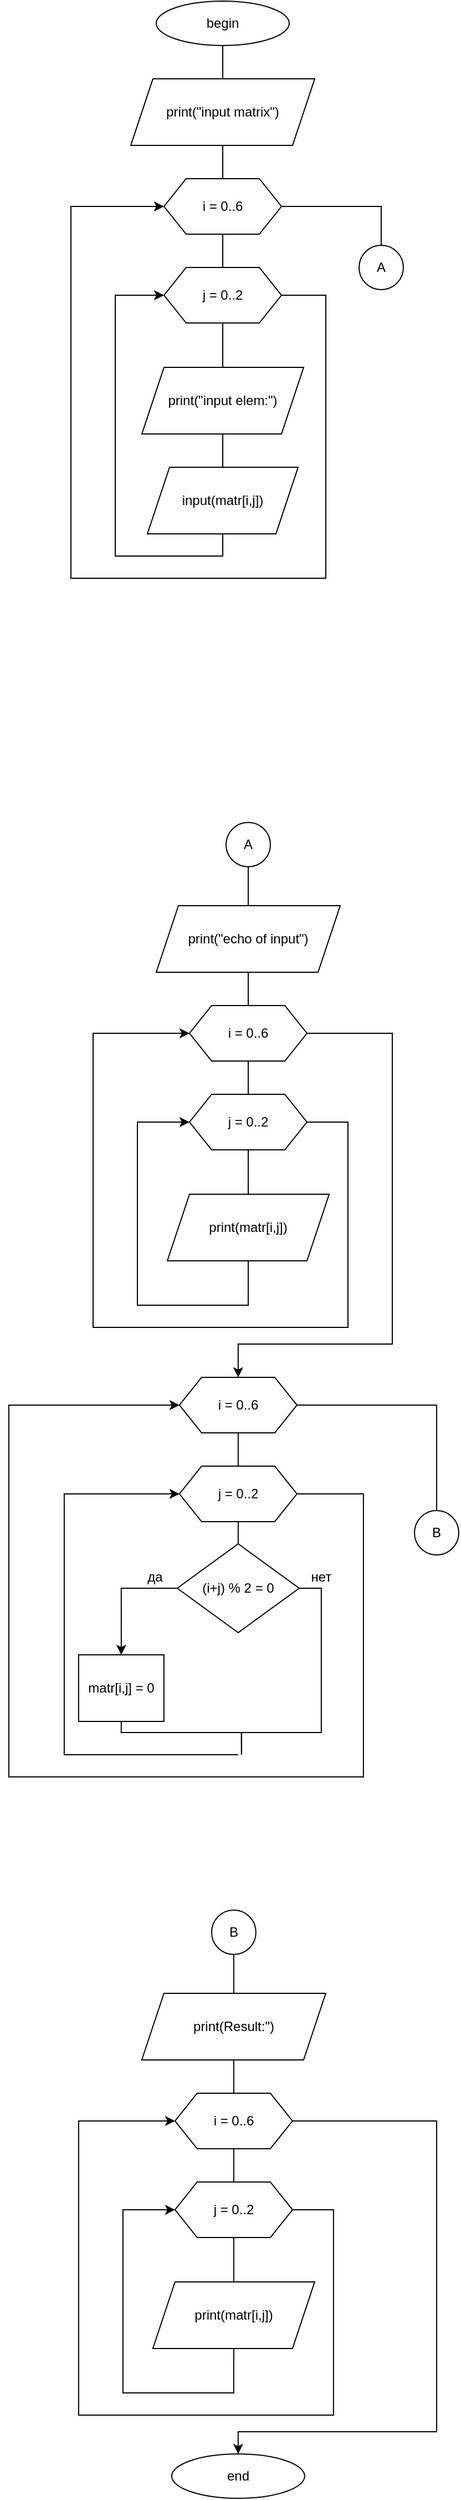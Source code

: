 <mxfile version="14.4.9" type="device"><diagram id="bBsHm1xPU47hIjwdbSTT" name="Page-1"><mxGraphModel dx="1422" dy="763" grid="1" gridSize="10" guides="1" tooltips="1" connect="1" arrows="1" fold="1" page="1" pageScale="1" pageWidth="827" pageHeight="1169" math="0" shadow="0"><root><mxCell id="0"/><mxCell id="1" parent="0"/><mxCell id="7ODOZqRycqyie0z9nLFe-12" style="edgeStyle=orthogonalEdgeStyle;rounded=0;orthogonalLoop=1;jettySize=auto;html=1;exitX=0.5;exitY=1;exitDx=0;exitDy=0;entryX=0.5;entryY=0;entryDx=0;entryDy=0;endArrow=none;endFill=0;" edge="1" parent="1" source="7ODOZqRycqyie0z9nLFe-1" target="7ODOZqRycqyie0z9nLFe-2"><mxGeometry relative="1" as="geometry"/></mxCell><mxCell id="7ODOZqRycqyie0z9nLFe-1" value="begin" style="ellipse;whiteSpace=wrap;html=1;" vertex="1" parent="1"><mxGeometry x="347" y="10" width="120" height="40" as="geometry"/></mxCell><mxCell id="7ODOZqRycqyie0z9nLFe-13" style="edgeStyle=orthogonalEdgeStyle;rounded=0;orthogonalLoop=1;jettySize=auto;html=1;exitX=0.5;exitY=1;exitDx=0;exitDy=0;entryX=0.5;entryY=0;entryDx=0;entryDy=0;endArrow=none;endFill=0;" edge="1" parent="1" source="7ODOZqRycqyie0z9nLFe-2" target="7ODOZqRycqyie0z9nLFe-3"><mxGeometry relative="1" as="geometry"/></mxCell><mxCell id="7ODOZqRycqyie0z9nLFe-2" value="print(&quot;input matrix&quot;)" style="shape=parallelogram;perimeter=parallelogramPerimeter;whiteSpace=wrap;html=1;fixedSize=1;" vertex="1" parent="1"><mxGeometry x="324" y="80" width="166" height="60" as="geometry"/></mxCell><mxCell id="7ODOZqRycqyie0z9nLFe-14" style="edgeStyle=orthogonalEdgeStyle;rounded=0;orthogonalLoop=1;jettySize=auto;html=1;exitX=0.5;exitY=1;exitDx=0;exitDy=0;entryX=0.5;entryY=0;entryDx=0;entryDy=0;endArrow=none;endFill=0;" edge="1" parent="1" source="7ODOZqRycqyie0z9nLFe-3" target="7ODOZqRycqyie0z9nLFe-4"><mxGeometry relative="1" as="geometry"/></mxCell><mxCell id="7ODOZqRycqyie0z9nLFe-22" style="edgeStyle=orthogonalEdgeStyle;rounded=0;orthogonalLoop=1;jettySize=auto;html=1;exitX=1;exitY=0.5;exitDx=0;exitDy=0;entryX=0.5;entryY=0;entryDx=0;entryDy=0;endArrow=none;endFill=0;" edge="1" parent="1" source="7ODOZqRycqyie0z9nLFe-3" target="7ODOZqRycqyie0z9nLFe-21"><mxGeometry relative="1" as="geometry"/></mxCell><mxCell id="7ODOZqRycqyie0z9nLFe-3" value="i = 0..6" style="shape=hexagon;perimeter=hexagonPerimeter2;whiteSpace=wrap;html=1;fixedSize=1;" vertex="1" parent="1"><mxGeometry x="354" y="170" width="106" height="50" as="geometry"/></mxCell><mxCell id="7ODOZqRycqyie0z9nLFe-15" style="edgeStyle=orthogonalEdgeStyle;rounded=0;orthogonalLoop=1;jettySize=auto;html=1;exitX=0.5;exitY=1;exitDx=0;exitDy=0;entryX=0.5;entryY=0;entryDx=0;entryDy=0;endArrow=none;endFill=0;" edge="1" parent="1" source="7ODOZqRycqyie0z9nLFe-4" target="7ODOZqRycqyie0z9nLFe-5"><mxGeometry relative="1" as="geometry"/></mxCell><mxCell id="7ODOZqRycqyie0z9nLFe-18" style="edgeStyle=orthogonalEdgeStyle;rounded=0;orthogonalLoop=1;jettySize=auto;html=1;exitX=1;exitY=0.5;exitDx=0;exitDy=0;endArrow=classic;endFill=1;entryX=0;entryY=0.5;entryDx=0;entryDy=0;" edge="1" parent="1" source="7ODOZqRycqyie0z9nLFe-4" target="7ODOZqRycqyie0z9nLFe-3"><mxGeometry relative="1" as="geometry"><mxPoint x="440" y="540" as="targetPoint"/><Array as="points"><mxPoint x="500" y="275"/><mxPoint x="500" y="530"/><mxPoint x="270" y="530"/><mxPoint x="270" y="195"/></Array></mxGeometry></mxCell><mxCell id="7ODOZqRycqyie0z9nLFe-4" value="j = 0..2" style="shape=hexagon;perimeter=hexagonPerimeter2;whiteSpace=wrap;html=1;fixedSize=1;" vertex="1" parent="1"><mxGeometry x="354" y="250" width="106" height="50" as="geometry"/></mxCell><mxCell id="7ODOZqRycqyie0z9nLFe-16" style="edgeStyle=orthogonalEdgeStyle;rounded=0;orthogonalLoop=1;jettySize=auto;html=1;exitX=0.5;exitY=1;exitDx=0;exitDy=0;entryX=0.5;entryY=0;entryDx=0;entryDy=0;endArrow=none;endFill=0;" edge="1" parent="1" source="7ODOZqRycqyie0z9nLFe-5" target="7ODOZqRycqyie0z9nLFe-6"><mxGeometry relative="1" as="geometry"/></mxCell><mxCell id="7ODOZqRycqyie0z9nLFe-5" value="print(&quot;input elem:&quot;)" style="shape=parallelogram;perimeter=parallelogramPerimeter;whiteSpace=wrap;html=1;fixedSize=1;" vertex="1" parent="1"><mxGeometry x="334" y="340" width="146" height="60" as="geometry"/></mxCell><mxCell id="7ODOZqRycqyie0z9nLFe-17" style="edgeStyle=orthogonalEdgeStyle;rounded=0;orthogonalLoop=1;jettySize=auto;html=1;exitX=0.5;exitY=1;exitDx=0;exitDy=0;entryX=0;entryY=0.5;entryDx=0;entryDy=0;endArrow=classic;endFill=1;" edge="1" parent="1" source="7ODOZqRycqyie0z9nLFe-6" target="7ODOZqRycqyie0z9nLFe-4"><mxGeometry relative="1" as="geometry"><Array as="points"><mxPoint x="407" y="510"/><mxPoint x="310" y="510"/><mxPoint x="310" y="275"/></Array></mxGeometry></mxCell><mxCell id="7ODOZqRycqyie0z9nLFe-6" value="input(matr[i,j])" style="shape=parallelogram;perimeter=parallelogramPerimeter;whiteSpace=wrap;html=1;fixedSize=1;" vertex="1" parent="1"><mxGeometry x="339" y="430" width="136" height="60" as="geometry"/></mxCell><mxCell id="7ODOZqRycqyie0z9nLFe-21" value="A" style="ellipse;whiteSpace=wrap;html=1;aspect=fixed;" vertex="1" parent="1"><mxGeometry x="530" y="230" width="40" height="40" as="geometry"/></mxCell><mxCell id="7ODOZqRycqyie0z9nLFe-70" style="edgeStyle=orthogonalEdgeStyle;rounded=0;orthogonalLoop=1;jettySize=auto;html=1;exitX=0.5;exitY=1;exitDx=0;exitDy=0;entryX=0.5;entryY=0;entryDx=0;entryDy=0;endArrow=none;endFill=0;" edge="1" parent="1" source="7ODOZqRycqyie0z9nLFe-23" target="7ODOZqRycqyie0z9nLFe-58"><mxGeometry relative="1" as="geometry"/></mxCell><mxCell id="7ODOZqRycqyie0z9nLFe-23" value="A" style="ellipse;whiteSpace=wrap;html=1;aspect=fixed;" vertex="1" parent="1"><mxGeometry x="410.0" y="750" width="40" height="40" as="geometry"/></mxCell><mxCell id="7ODOZqRycqyie0z9nLFe-24" style="edgeStyle=orthogonalEdgeStyle;rounded=0;orthogonalLoop=1;jettySize=auto;html=1;exitX=0.5;exitY=1;exitDx=0;exitDy=0;entryX=0.5;entryY=0;entryDx=0;entryDy=0;endArrow=none;endFill=0;" edge="1" parent="1" source="7ODOZqRycqyie0z9nLFe-26" target="7ODOZqRycqyie0z9nLFe-29"><mxGeometry relative="1" as="geometry"/></mxCell><mxCell id="7ODOZqRycqyie0z9nLFe-25" style="edgeStyle=orthogonalEdgeStyle;rounded=0;orthogonalLoop=1;jettySize=auto;html=1;exitX=1;exitY=0.5;exitDx=0;exitDy=0;endArrow=none;endFill=0;" edge="1" parent="1" source="7ODOZqRycqyie0z9nLFe-26" target="7ODOZqRycqyie0z9nLFe-71"><mxGeometry relative="1" as="geometry"><mxPoint x="574" y="1360" as="targetPoint"/></mxGeometry></mxCell><mxCell id="7ODOZqRycqyie0z9nLFe-26" value="i = 0..6" style="shape=hexagon;perimeter=hexagonPerimeter2;whiteSpace=wrap;html=1;fixedSize=1;" vertex="1" parent="1"><mxGeometry x="367.94" y="1250" width="106" height="50" as="geometry"/></mxCell><mxCell id="7ODOZqRycqyie0z9nLFe-28" style="edgeStyle=orthogonalEdgeStyle;rounded=0;orthogonalLoop=1;jettySize=auto;html=1;exitX=1;exitY=0.5;exitDx=0;exitDy=0;endArrow=classic;endFill=1;entryX=0;entryY=0.5;entryDx=0;entryDy=0;" edge="1" parent="1" source="7ODOZqRycqyie0z9nLFe-29" target="7ODOZqRycqyie0z9nLFe-26"><mxGeometry relative="1" as="geometry"><mxPoint x="453.94" y="1620" as="targetPoint"/><Array as="points"><mxPoint x="533.94" y="1355"/><mxPoint x="533.94" y="1610"/><mxPoint x="213.94" y="1610"/><mxPoint x="213.94" y="1275"/></Array></mxGeometry></mxCell><mxCell id="7ODOZqRycqyie0z9nLFe-39" style="edgeStyle=orthogonalEdgeStyle;rounded=0;orthogonalLoop=1;jettySize=auto;html=1;exitX=0.5;exitY=1;exitDx=0;exitDy=0;entryX=0.5;entryY=0;entryDx=0;entryDy=0;endArrow=none;endFill=0;" edge="1" parent="1" source="7ODOZqRycqyie0z9nLFe-29" target="7ODOZqRycqyie0z9nLFe-36"><mxGeometry relative="1" as="geometry"/></mxCell><mxCell id="7ODOZqRycqyie0z9nLFe-29" value="j = 0..2" style="shape=hexagon;perimeter=hexagonPerimeter2;whiteSpace=wrap;html=1;fixedSize=1;" vertex="1" parent="1"><mxGeometry x="367.94" y="1330" width="106" height="50" as="geometry"/></mxCell><mxCell id="7ODOZqRycqyie0z9nLFe-32" style="edgeStyle=orthogonalEdgeStyle;rounded=0;orthogonalLoop=1;jettySize=auto;html=1;entryX=0;entryY=0.5;entryDx=0;entryDy=0;endArrow=classic;endFill=1;" edge="1" parent="1" target="7ODOZqRycqyie0z9nLFe-29"><mxGeometry relative="1" as="geometry"><Array as="points"><mxPoint x="420.94" y="1590"/><mxPoint x="263.94" y="1590"/><mxPoint x="263.94" y="1355"/></Array><mxPoint x="420.94" y="1590" as="sourcePoint"/></mxGeometry></mxCell><mxCell id="7ODOZqRycqyie0z9nLFe-38" style="edgeStyle=orthogonalEdgeStyle;rounded=0;orthogonalLoop=1;jettySize=auto;html=1;exitX=0;exitY=0.5;exitDx=0;exitDy=0;entryX=0.5;entryY=0;entryDx=0;entryDy=0;endArrow=classic;endFill=1;" edge="1" parent="1" source="7ODOZqRycqyie0z9nLFe-36" target="7ODOZqRycqyie0z9nLFe-37"><mxGeometry relative="1" as="geometry"/></mxCell><mxCell id="7ODOZqRycqyie0z9nLFe-40" style="edgeStyle=orthogonalEdgeStyle;rounded=0;orthogonalLoop=1;jettySize=auto;html=1;exitX=1;exitY=0.5;exitDx=0;exitDy=0;endArrow=none;endFill=0;" edge="1" parent="1" source="7ODOZqRycqyie0z9nLFe-36"><mxGeometry relative="1" as="geometry"><mxPoint x="423.94" y="1590" as="targetPoint"/><Array as="points"><mxPoint x="495.94" y="1440"/><mxPoint x="495.94" y="1570"/><mxPoint x="423.94" y="1570"/></Array></mxGeometry></mxCell><mxCell id="7ODOZqRycqyie0z9nLFe-36" value="(i+j) % 2 = 0" style="rhombus;whiteSpace=wrap;html=1;" vertex="1" parent="1"><mxGeometry x="365.94" y="1400" width="110" height="80" as="geometry"/></mxCell><mxCell id="7ODOZqRycqyie0z9nLFe-41" style="edgeStyle=orthogonalEdgeStyle;rounded=0;orthogonalLoop=1;jettySize=auto;html=1;exitX=0.5;exitY=1;exitDx=0;exitDy=0;endArrow=none;endFill=0;" edge="1" parent="1" source="7ODOZqRycqyie0z9nLFe-37"><mxGeometry relative="1" as="geometry"><mxPoint x="423.94" y="1590" as="targetPoint"/><Array as="points"><mxPoint x="315.94" y="1570"/><mxPoint x="423.94" y="1570"/></Array></mxGeometry></mxCell><mxCell id="7ODOZqRycqyie0z9nLFe-37" value="matr[i,j] = 0" style="rounded=0;whiteSpace=wrap;html=1;" vertex="1" parent="1"><mxGeometry x="276.94" y="1500" width="77" height="60" as="geometry"/></mxCell><mxCell id="7ODOZqRycqyie0z9nLFe-42" value="да" style="text;html=1;strokeColor=none;fillColor=none;align=center;verticalAlign=middle;whiteSpace=wrap;rounded=0;" vertex="1" parent="1"><mxGeometry x="325.94" y="1420" width="40" height="20" as="geometry"/></mxCell><mxCell id="7ODOZqRycqyie0z9nLFe-43" value="нет" style="text;html=1;strokeColor=none;fillColor=none;align=center;verticalAlign=middle;whiteSpace=wrap;rounded=0;" vertex="1" parent="1"><mxGeometry x="475.94" y="1420" width="40" height="20" as="geometry"/></mxCell><mxCell id="7ODOZqRycqyie0z9nLFe-57" style="edgeStyle=orthogonalEdgeStyle;rounded=0;orthogonalLoop=1;jettySize=auto;html=1;exitX=0.5;exitY=1;exitDx=0;exitDy=0;entryX=0.5;entryY=0;entryDx=0;entryDy=0;endArrow=none;endFill=0;" edge="1" parent="1" source="7ODOZqRycqyie0z9nLFe-58" target="7ODOZqRycqyie0z9nLFe-61"><mxGeometry relative="1" as="geometry"/></mxCell><mxCell id="7ODOZqRycqyie0z9nLFe-58" value="print(&quot;echo of input&quot;)" style="shape=parallelogram;perimeter=parallelogramPerimeter;whiteSpace=wrap;html=1;fixedSize=1;" vertex="1" parent="1"><mxGeometry x="347" y="825" width="166" height="60" as="geometry"/></mxCell><mxCell id="7ODOZqRycqyie0z9nLFe-59" style="edgeStyle=orthogonalEdgeStyle;rounded=0;orthogonalLoop=1;jettySize=auto;html=1;exitX=0.5;exitY=1;exitDx=0;exitDy=0;entryX=0.5;entryY=0;entryDx=0;entryDy=0;endArrow=none;endFill=0;" edge="1" parent="1" source="7ODOZqRycqyie0z9nLFe-61" target="7ODOZqRycqyie0z9nLFe-64"><mxGeometry relative="1" as="geometry"/></mxCell><mxCell id="7ODOZqRycqyie0z9nLFe-60" style="edgeStyle=orthogonalEdgeStyle;rounded=0;orthogonalLoop=1;jettySize=auto;html=1;exitX=1;exitY=0.5;exitDx=0;exitDy=0;entryX=0.5;entryY=0;entryDx=0;entryDy=0;endArrow=classic;endFill=1;" edge="1" parent="1" source="7ODOZqRycqyie0z9nLFe-61" target="7ODOZqRycqyie0z9nLFe-26"><mxGeometry relative="1" as="geometry"><mxPoint x="570" y="905" as="targetPoint"/><Array as="points"><mxPoint x="560" y="940"/><mxPoint x="560" y="1220"/><mxPoint x="421" y="1220"/></Array></mxGeometry></mxCell><mxCell id="7ODOZqRycqyie0z9nLFe-61" value="i = 0..6" style="shape=hexagon;perimeter=hexagonPerimeter2;whiteSpace=wrap;html=1;fixedSize=1;" vertex="1" parent="1"><mxGeometry x="377" y="915" width="106" height="50" as="geometry"/></mxCell><mxCell id="7ODOZqRycqyie0z9nLFe-62" style="edgeStyle=orthogonalEdgeStyle;rounded=0;orthogonalLoop=1;jettySize=auto;html=1;exitX=0.5;exitY=1;exitDx=0;exitDy=0;entryX=0.5;entryY=0;entryDx=0;entryDy=0;endArrow=none;endFill=0;" edge="1" parent="1" source="7ODOZqRycqyie0z9nLFe-64" target="7ODOZqRycqyie0z9nLFe-66"><mxGeometry relative="1" as="geometry"/></mxCell><mxCell id="7ODOZqRycqyie0z9nLFe-63" style="edgeStyle=orthogonalEdgeStyle;rounded=0;orthogonalLoop=1;jettySize=auto;html=1;exitX=1;exitY=0.5;exitDx=0;exitDy=0;endArrow=classic;endFill=1;entryX=0;entryY=0.5;entryDx=0;entryDy=0;" edge="1" parent="1" source="7ODOZqRycqyie0z9nLFe-64" target="7ODOZqRycqyie0z9nLFe-61"><mxGeometry relative="1" as="geometry"><mxPoint x="460" y="1215" as="targetPoint"/><Array as="points"><mxPoint x="520" y="1020"/><mxPoint x="520" y="1205"/><mxPoint x="290" y="1205"/><mxPoint x="290" y="940"/></Array></mxGeometry></mxCell><mxCell id="7ODOZqRycqyie0z9nLFe-64" value="j = 0..2" style="shape=hexagon;perimeter=hexagonPerimeter2;whiteSpace=wrap;html=1;fixedSize=1;" vertex="1" parent="1"><mxGeometry x="377" y="995" width="106" height="50" as="geometry"/></mxCell><mxCell id="7ODOZqRycqyie0z9nLFe-66" value="print(matr[i,j])" style="shape=parallelogram;perimeter=parallelogramPerimeter;whiteSpace=wrap;html=1;fixedSize=1;" vertex="1" parent="1"><mxGeometry x="357" y="1085" width="146" height="60" as="geometry"/></mxCell><mxCell id="7ODOZqRycqyie0z9nLFe-67" style="edgeStyle=orthogonalEdgeStyle;rounded=0;orthogonalLoop=1;jettySize=auto;html=1;exitX=0.5;exitY=1;exitDx=0;exitDy=0;entryX=0;entryY=0.5;entryDx=0;entryDy=0;endArrow=classic;endFill=1;" edge="1" parent="1" source="7ODOZqRycqyie0z9nLFe-66" target="7ODOZqRycqyie0z9nLFe-64"><mxGeometry relative="1" as="geometry"><Array as="points"><mxPoint x="427" y="1185"/><mxPoint x="330" y="1185"/><mxPoint x="330" y="950"/></Array><mxPoint x="427" y="1165" as="sourcePoint"/></mxGeometry></mxCell><mxCell id="7ODOZqRycqyie0z9nLFe-71" value="B" style="ellipse;whiteSpace=wrap;html=1;aspect=fixed;" vertex="1" parent="1"><mxGeometry x="580" y="1370" width="40" height="40" as="geometry"/></mxCell><mxCell id="7ODOZqRycqyie0z9nLFe-72" style="edgeStyle=orthogonalEdgeStyle;rounded=0;orthogonalLoop=1;jettySize=auto;html=1;exitX=0.5;exitY=1;exitDx=0;exitDy=0;entryX=0.5;entryY=0;entryDx=0;entryDy=0;endArrow=none;endFill=0;" edge="1" parent="1" source="7ODOZqRycqyie0z9nLFe-73" target="7ODOZqRycqyie0z9nLFe-75"><mxGeometry relative="1" as="geometry"/></mxCell><mxCell id="7ODOZqRycqyie0z9nLFe-73" value="B" style="ellipse;whiteSpace=wrap;html=1;aspect=fixed;" vertex="1" parent="1"><mxGeometry x="396.94" y="1730" width="40" height="40" as="geometry"/></mxCell><mxCell id="7ODOZqRycqyie0z9nLFe-74" style="edgeStyle=orthogonalEdgeStyle;rounded=0;orthogonalLoop=1;jettySize=auto;html=1;exitX=0.5;exitY=1;exitDx=0;exitDy=0;entryX=0.5;entryY=0;entryDx=0;entryDy=0;endArrow=none;endFill=0;" edge="1" parent="1" source="7ODOZqRycqyie0z9nLFe-75" target="7ODOZqRycqyie0z9nLFe-77"><mxGeometry relative="1" as="geometry"/></mxCell><mxCell id="7ODOZqRycqyie0z9nLFe-75" value="print(Result:&quot;)" style="shape=parallelogram;perimeter=parallelogramPerimeter;whiteSpace=wrap;html=1;fixedSize=1;" vertex="1" parent="1"><mxGeometry x="333.94" y="1805" width="166" height="60" as="geometry"/></mxCell><mxCell id="7ODOZqRycqyie0z9nLFe-76" style="edgeStyle=orthogonalEdgeStyle;rounded=0;orthogonalLoop=1;jettySize=auto;html=1;exitX=0.5;exitY=1;exitDx=0;exitDy=0;entryX=0.5;entryY=0;entryDx=0;entryDy=0;endArrow=none;endFill=0;" edge="1" parent="1" source="7ODOZqRycqyie0z9nLFe-77" target="7ODOZqRycqyie0z9nLFe-80"><mxGeometry relative="1" as="geometry"/></mxCell><mxCell id="7ODOZqRycqyie0z9nLFe-85" style="edgeStyle=orthogonalEdgeStyle;rounded=0;orthogonalLoop=1;jettySize=auto;html=1;exitX=1;exitY=0.5;exitDx=0;exitDy=0;entryX=0.5;entryY=0;entryDx=0;entryDy=0;endArrow=classic;endFill=1;" edge="1" parent="1" source="7ODOZqRycqyie0z9nLFe-77" target="7ODOZqRycqyie0z9nLFe-84"><mxGeometry relative="1" as="geometry"><Array as="points"><mxPoint x="600" y="1920"/><mxPoint x="600" y="2200"/><mxPoint x="421" y="2200"/></Array></mxGeometry></mxCell><mxCell id="7ODOZqRycqyie0z9nLFe-77" value="i = 0..6" style="shape=hexagon;perimeter=hexagonPerimeter2;whiteSpace=wrap;html=1;fixedSize=1;" vertex="1" parent="1"><mxGeometry x="363.94" y="1895" width="106" height="50" as="geometry"/></mxCell><mxCell id="7ODOZqRycqyie0z9nLFe-78" style="edgeStyle=orthogonalEdgeStyle;rounded=0;orthogonalLoop=1;jettySize=auto;html=1;exitX=0.5;exitY=1;exitDx=0;exitDy=0;entryX=0.5;entryY=0;entryDx=0;entryDy=0;endArrow=none;endFill=0;" edge="1" parent="1" source="7ODOZqRycqyie0z9nLFe-80" target="7ODOZqRycqyie0z9nLFe-81"><mxGeometry relative="1" as="geometry"/></mxCell><mxCell id="7ODOZqRycqyie0z9nLFe-79" style="edgeStyle=orthogonalEdgeStyle;rounded=0;orthogonalLoop=1;jettySize=auto;html=1;exitX=1;exitY=0.5;exitDx=0;exitDy=0;endArrow=classic;endFill=1;entryX=0;entryY=0.5;entryDx=0;entryDy=0;" edge="1" parent="1" source="7ODOZqRycqyie0z9nLFe-80" target="7ODOZqRycqyie0z9nLFe-77"><mxGeometry relative="1" as="geometry"><mxPoint x="446.94" y="2195" as="targetPoint"/><Array as="points"><mxPoint x="506.94" y="2000"/><mxPoint x="506.94" y="2185"/><mxPoint x="276.94" y="2185"/><mxPoint x="276.94" y="1920"/></Array></mxGeometry></mxCell><mxCell id="7ODOZqRycqyie0z9nLFe-80" value="j = 0..2" style="shape=hexagon;perimeter=hexagonPerimeter2;whiteSpace=wrap;html=1;fixedSize=1;" vertex="1" parent="1"><mxGeometry x="363.94" y="1975" width="106" height="50" as="geometry"/></mxCell><mxCell id="7ODOZqRycqyie0z9nLFe-81" value="print(matr[i,j])" style="shape=parallelogram;perimeter=parallelogramPerimeter;whiteSpace=wrap;html=1;fixedSize=1;" vertex="1" parent="1"><mxGeometry x="343.94" y="2065" width="146" height="60" as="geometry"/></mxCell><mxCell id="7ODOZqRycqyie0z9nLFe-82" style="edgeStyle=orthogonalEdgeStyle;rounded=0;orthogonalLoop=1;jettySize=auto;html=1;exitX=0.5;exitY=1;exitDx=0;exitDy=0;entryX=0;entryY=0.5;entryDx=0;entryDy=0;endArrow=classic;endFill=1;" edge="1" parent="1" source="7ODOZqRycqyie0z9nLFe-81" target="7ODOZqRycqyie0z9nLFe-80"><mxGeometry relative="1" as="geometry"><Array as="points"><mxPoint x="413.94" y="2165"/><mxPoint x="316.94" y="2165"/><mxPoint x="316.94" y="1930"/></Array><mxPoint x="413.94" y="2145" as="sourcePoint"/></mxGeometry></mxCell><mxCell id="7ODOZqRycqyie0z9nLFe-84" value="end" style="ellipse;whiteSpace=wrap;html=1;" vertex="1" parent="1"><mxGeometry x="360.94" y="2220" width="120" height="40" as="geometry"/></mxCell></root></mxGraphModel></diagram></mxfile>